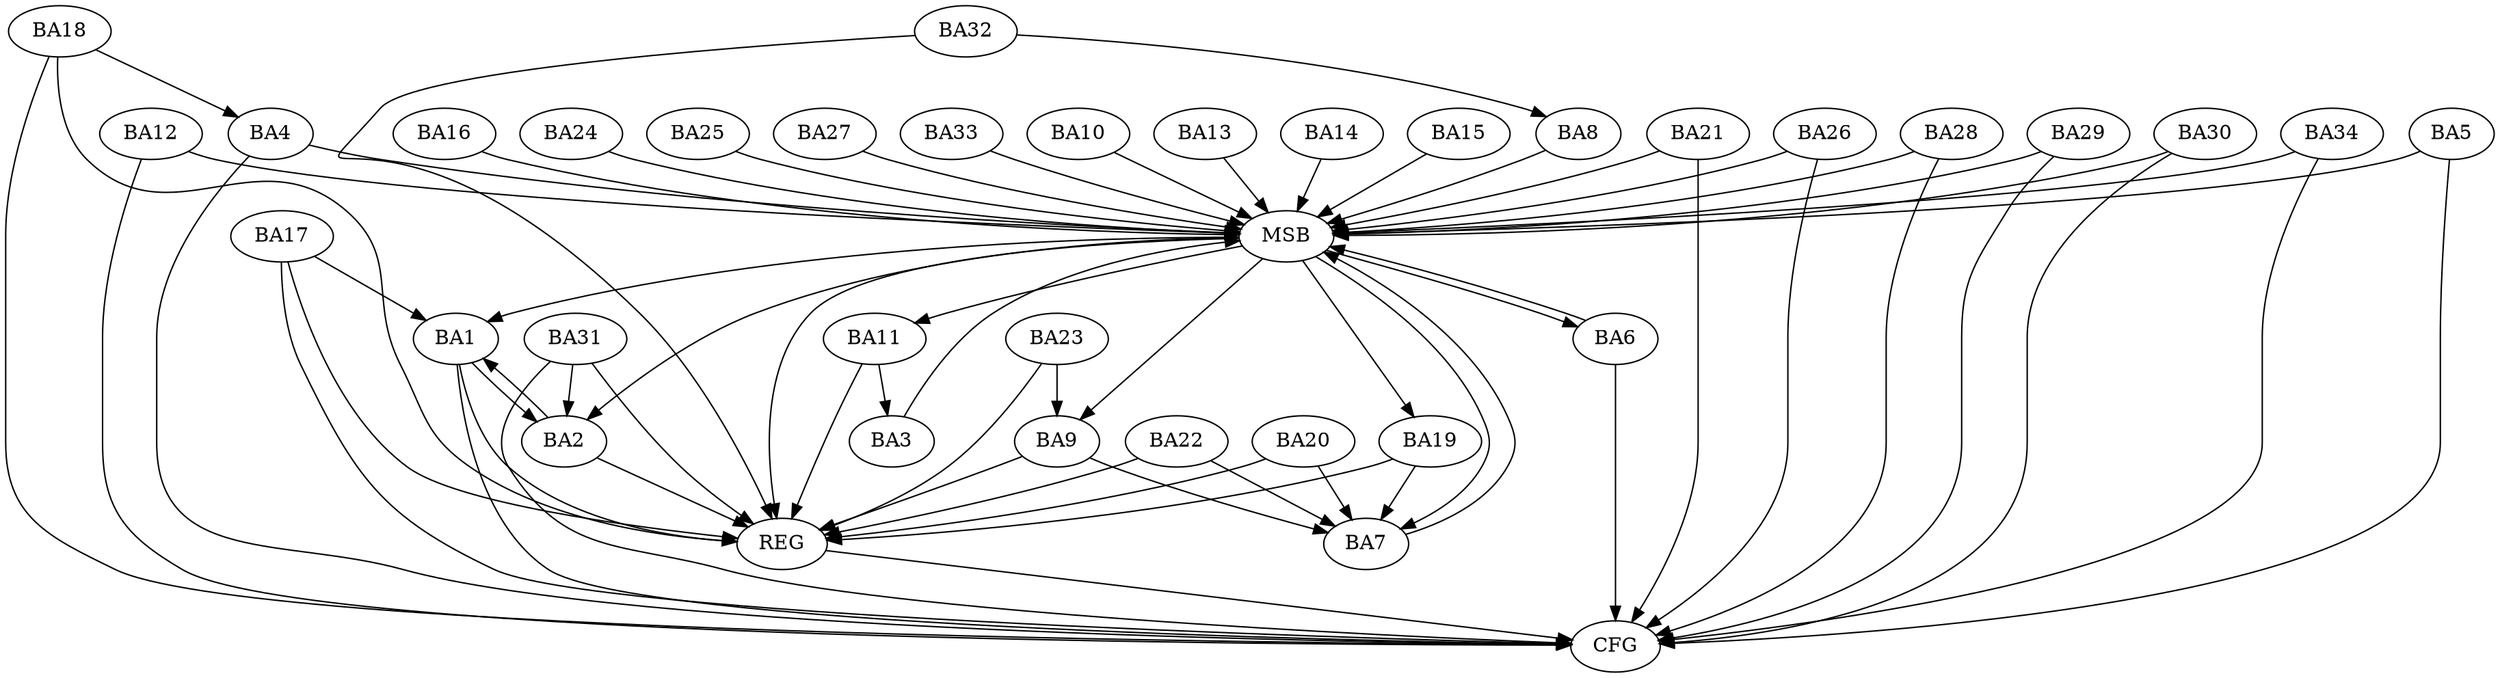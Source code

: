 strict digraph G {
  BA1 [ label="BA1" ];
  BA2 [ label="BA2" ];
  BA3 [ label="BA3" ];
  BA4 [ label="BA4" ];
  BA5 [ label="BA5" ];
  BA6 [ label="BA6" ];
  BA7 [ label="BA7" ];
  BA8 [ label="BA8" ];
  BA9 [ label="BA9" ];
  BA10 [ label="BA10" ];
  BA11 [ label="BA11" ];
  BA12 [ label="BA12" ];
  BA13 [ label="BA13" ];
  BA14 [ label="BA14" ];
  BA15 [ label="BA15" ];
  BA16 [ label="BA16" ];
  BA17 [ label="BA17" ];
  BA18 [ label="BA18" ];
  BA19 [ label="BA19" ];
  BA20 [ label="BA20" ];
  BA21 [ label="BA21" ];
  BA22 [ label="BA22" ];
  BA23 [ label="BA23" ];
  BA24 [ label="BA24" ];
  BA25 [ label="BA25" ];
  BA26 [ label="BA26" ];
  BA27 [ label="BA27" ];
  BA28 [ label="BA28" ];
  BA29 [ label="BA29" ];
  BA30 [ label="BA30" ];
  BA31 [ label="BA31" ];
  BA32 [ label="BA32" ];
  BA33 [ label="BA33" ];
  BA34 [ label="BA34" ];
  REG [ label="REG" ];
  MSB [ label="MSB" ];
  CFG [ label="CFG" ];
  BA1 -> BA2;
  BA2 -> BA1;
  BA9 -> BA7;
  BA11 -> BA3;
  BA17 -> BA1;
  BA18 -> BA4;
  BA19 -> BA7;
  BA20 -> BA7;
  BA22 -> BA7;
  BA23 -> BA9;
  BA31 -> BA2;
  BA32 -> BA8;
  BA1 -> REG;
  BA2 -> REG;
  BA9 -> REG;
  BA11 -> REG;
  BA17 -> REG;
  BA18 -> REG;
  BA19 -> REG;
  BA20 -> REG;
  BA22 -> REG;
  BA23 -> REG;
  BA31 -> REG;
  BA32 -> REG;
  BA3 -> MSB;
  MSB -> BA1;
  MSB -> REG;
  BA4 -> MSB;
  MSB -> BA2;
  BA5 -> MSB;
  BA6 -> MSB;
  BA7 -> MSB;
  BA8 -> MSB;
  MSB -> BA7;
  BA10 -> MSB;
  MSB -> BA6;
  BA12 -> MSB;
  BA13 -> MSB;
  BA14 -> MSB;
  BA15 -> MSB;
  BA16 -> MSB;
  BA21 -> MSB;
  BA24 -> MSB;
  MSB -> BA19;
  BA25 -> MSB;
  BA26 -> MSB;
  MSB -> BA9;
  BA27 -> MSB;
  BA28 -> MSB;
  MSB -> BA11;
  BA29 -> MSB;
  BA30 -> MSB;
  BA33 -> MSB;
  BA34 -> MSB;
  BA28 -> CFG;
  BA30 -> CFG;
  BA18 -> CFG;
  BA21 -> CFG;
  BA34 -> CFG;
  BA6 -> CFG;
  BA31 -> CFG;
  BA12 -> CFG;
  BA26 -> CFG;
  BA1 -> CFG;
  BA4 -> CFG;
  BA29 -> CFG;
  BA17 -> CFG;
  BA5 -> CFG;
  REG -> CFG;
}
